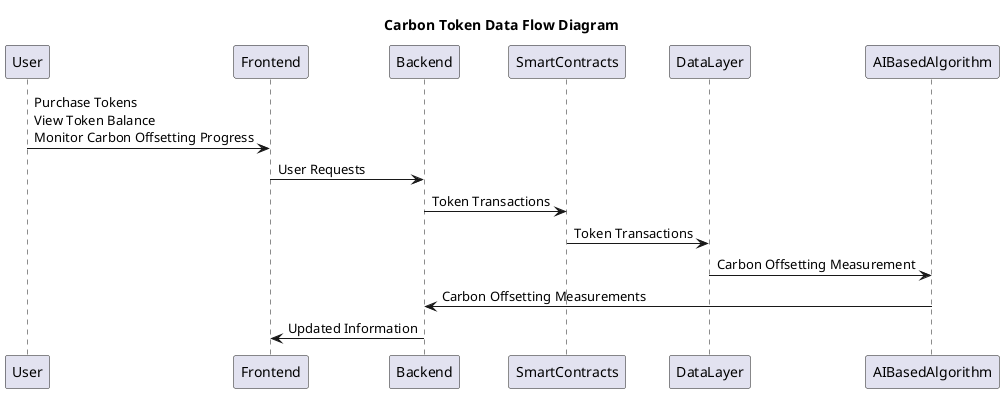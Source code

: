 @startuml

title Carbon Token Data Flow Diagram

User -> Frontend: Purchase Tokens \nView Token Balance \nMonitor Carbon Offsetting Progress

Frontend -> Backend: User Requests

Backend -> SmartContracts: Token Transactions

SmartContracts -> DataLayer: Token Transactions

DataLayer -> AIBasedAlgorithm: Carbon Offsetting Measurement

AIBasedAlgorithm -> Backend: Carbon Offsetting Measurements

Backend -> Frontend: Updated Information

@enduml
